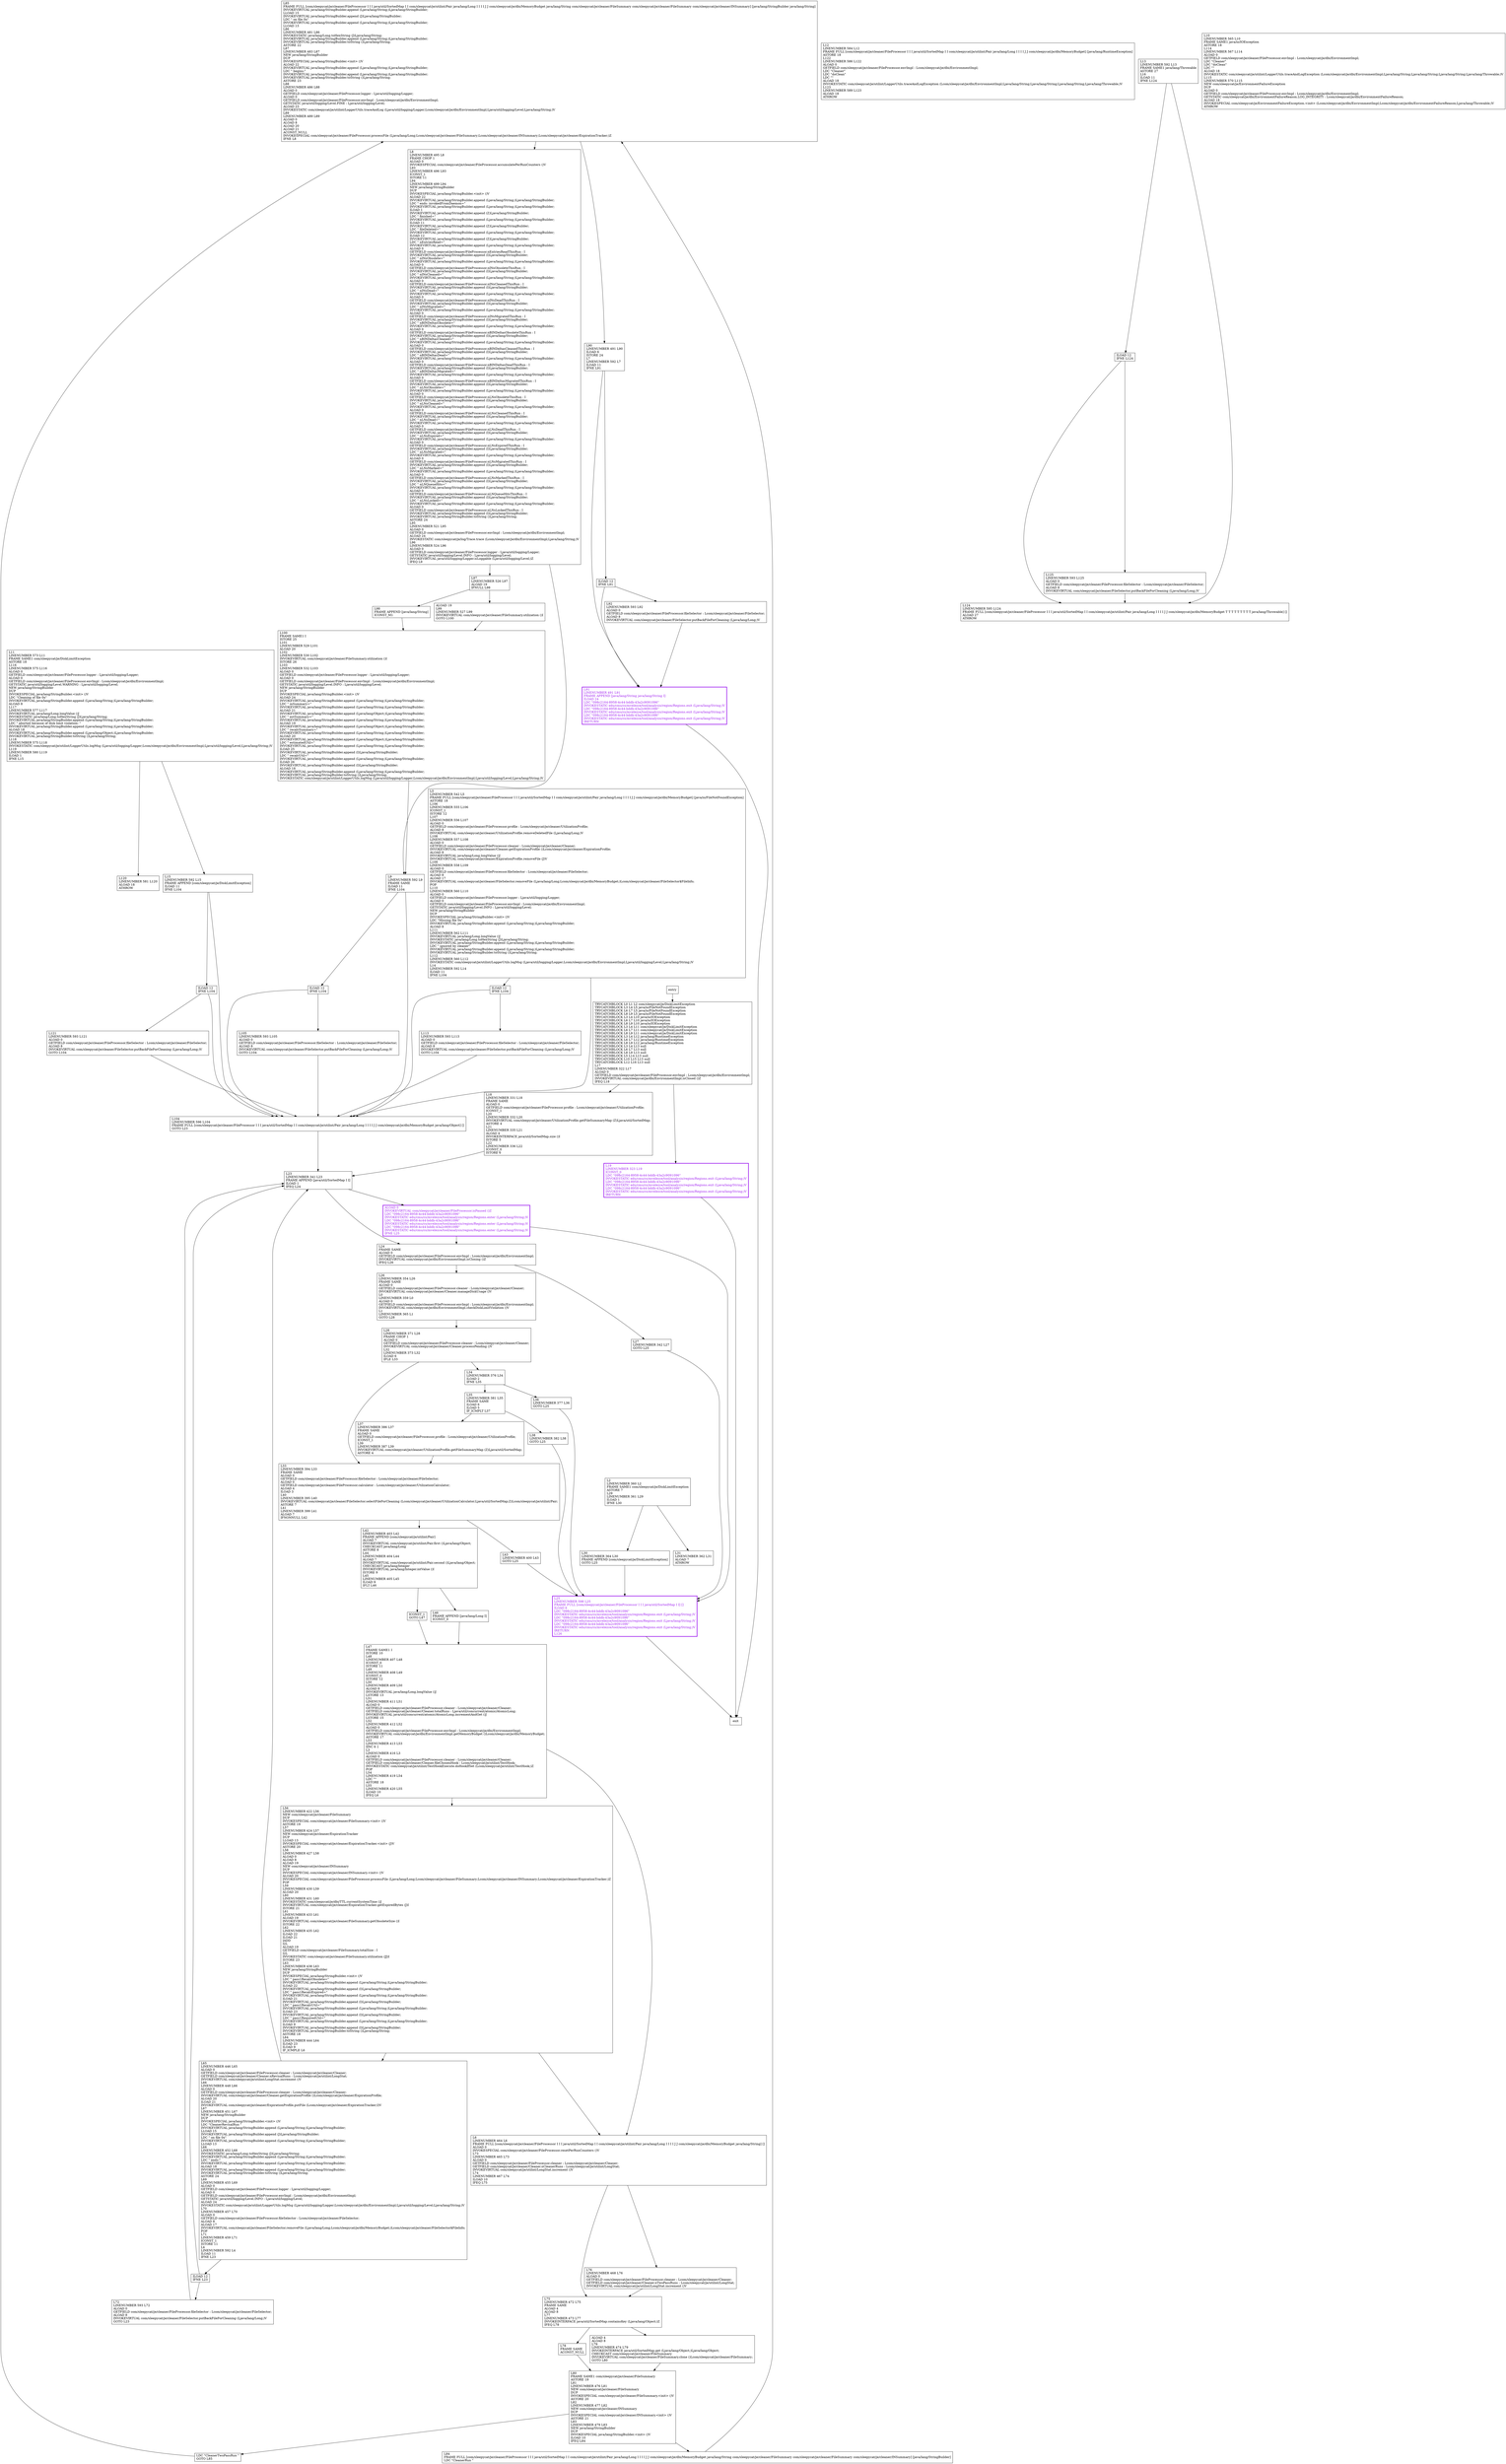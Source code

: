 digraph doClean {
node [shape=record];
1605741888 [label="L2\lLINENUMBER 360 L2\lFRAME SAME1 com/sleepycat/je/DiskLimitException\lASTORE 7\lL29\lLINENUMBER 361 L29\lILOAD 1\lIFNE L30\l"];
1300359226 [label="L42\lLINENUMBER 403 L42\lFRAME APPEND [com/sleepycat/je/utilint/Pair]\lALOAD 7\lINVOKEVIRTUAL com/sleepycat/je/utilint/Pair.first ()Ljava/lang/Object;\lCHECKCAST java/lang/Long\lASTORE 8\lL44\lLINENUMBER 404 L44\lALOAD 7\lINVOKEVIRTUAL com/sleepycat/je/utilint/Pair.second ()Ljava/lang/Object;\lCHECKCAST java/lang/Integer\lINVOKEVIRTUAL java/lang/Integer.intValue ()I\lISTORE 9\lL45\lLINENUMBER 405 L45\lILOAD 9\lIFLT L46\l"];
1440268996 [label="L23\lLINENUMBER 341 L23\lFRAME APPEND [java/util/SortedMap I I]\lILOAD 1\lIFEQ L24\l"];
2039281362 [label="L24\lFRAME SAME\lALOAD 0\lGETFIELD com/sleepycat/je/cleaner/FileProcessor.envImpl : Lcom/sleepycat/je/dbi/EnvironmentImpl;\lINVOKEVIRTUAL com/sleepycat/je/dbi/EnvironmentImpl.isClosing ()Z\lIFEQ L26\l"];
1941657405 [label="L8\lLINENUMBER 495 L8\lFRAME CHOP 1\lALOAD 0\lINVOKESPECIAL com/sleepycat/je/cleaner/FileProcessor.accumulatePerRunCounters ()V\lL93\lLINENUMBER 496 L93\lICONST_1\lISTORE 11\lL94\lLINENUMBER 499 L94\lNEW java/lang/StringBuilder\lDUP\lINVOKESPECIAL java/lang/StringBuilder.\<init\> ()V\lALOAD 22\lINVOKEVIRTUAL java/lang/StringBuilder.append (Ljava/lang/String;)Ljava/lang/StringBuilder;\lLDC \" ends: invokedFromDaemon=\"\lINVOKEVIRTUAL java/lang/StringBuilder.append (Ljava/lang/String;)Ljava/lang/StringBuilder;\lILOAD 1\lINVOKEVIRTUAL java/lang/StringBuilder.append (Z)Ljava/lang/StringBuilder;\lLDC \" finished=\"\lINVOKEVIRTUAL java/lang/StringBuilder.append (Ljava/lang/String;)Ljava/lang/StringBuilder;\lILOAD 11\lINVOKEVIRTUAL java/lang/StringBuilder.append (Z)Ljava/lang/StringBuilder;\lLDC \" fileDeleted=\"\lINVOKEVIRTUAL java/lang/StringBuilder.append (Ljava/lang/String;)Ljava/lang/StringBuilder;\lILOAD 12\lINVOKEVIRTUAL java/lang/StringBuilder.append (Z)Ljava/lang/StringBuilder;\lLDC \" nEntriesRead=\"\lINVOKEVIRTUAL java/lang/StringBuilder.append (Ljava/lang/String;)Ljava/lang/StringBuilder;\lALOAD 0\lGETFIELD com/sleepycat/je/cleaner/FileProcessor.nEntriesReadThisRun : I\lINVOKEVIRTUAL java/lang/StringBuilder.append (I)Ljava/lang/StringBuilder;\lLDC \" nINsObsolete=\"\lINVOKEVIRTUAL java/lang/StringBuilder.append (Ljava/lang/String;)Ljava/lang/StringBuilder;\lALOAD 0\lGETFIELD com/sleepycat/je/cleaner/FileProcessor.nINsObsoleteThisRun : I\lINVOKEVIRTUAL java/lang/StringBuilder.append (I)Ljava/lang/StringBuilder;\lLDC \" nINsCleaned=\"\lINVOKEVIRTUAL java/lang/StringBuilder.append (Ljava/lang/String;)Ljava/lang/StringBuilder;\lALOAD 0\lGETFIELD com/sleepycat/je/cleaner/FileProcessor.nINsCleanedThisRun : I\lINVOKEVIRTUAL java/lang/StringBuilder.append (I)Ljava/lang/StringBuilder;\lLDC \" nINsDead=\"\lINVOKEVIRTUAL java/lang/StringBuilder.append (Ljava/lang/String;)Ljava/lang/StringBuilder;\lALOAD 0\lGETFIELD com/sleepycat/je/cleaner/FileProcessor.nINsDeadThisRun : I\lINVOKEVIRTUAL java/lang/StringBuilder.append (I)Ljava/lang/StringBuilder;\lLDC \" nINsMigrated=\"\lINVOKEVIRTUAL java/lang/StringBuilder.append (Ljava/lang/String;)Ljava/lang/StringBuilder;\lALOAD 0\lGETFIELD com/sleepycat/je/cleaner/FileProcessor.nINsMigratedThisRun : I\lINVOKEVIRTUAL java/lang/StringBuilder.append (I)Ljava/lang/StringBuilder;\lLDC \" nBINDeltasObsolete=\"\lINVOKEVIRTUAL java/lang/StringBuilder.append (Ljava/lang/String;)Ljava/lang/StringBuilder;\lALOAD 0\lGETFIELD com/sleepycat/je/cleaner/FileProcessor.nBINDeltasObsoleteThisRun : I\lINVOKEVIRTUAL java/lang/StringBuilder.append (I)Ljava/lang/StringBuilder;\lLDC \" nBINDeltasCleaned=\"\lINVOKEVIRTUAL java/lang/StringBuilder.append (Ljava/lang/String;)Ljava/lang/StringBuilder;\lALOAD 0\lGETFIELD com/sleepycat/je/cleaner/FileProcessor.nBINDeltasCleanedThisRun : I\lINVOKEVIRTUAL java/lang/StringBuilder.append (I)Ljava/lang/StringBuilder;\lLDC \" nBINDeltasDead=\"\lINVOKEVIRTUAL java/lang/StringBuilder.append (Ljava/lang/String;)Ljava/lang/StringBuilder;\lALOAD 0\lGETFIELD com/sleepycat/je/cleaner/FileProcessor.nBINDeltasDeadThisRun : I\lINVOKEVIRTUAL java/lang/StringBuilder.append (I)Ljava/lang/StringBuilder;\lLDC \" nBINDeltasMigrated=\"\lINVOKEVIRTUAL java/lang/StringBuilder.append (Ljava/lang/String;)Ljava/lang/StringBuilder;\lALOAD 0\lGETFIELD com/sleepycat/je/cleaner/FileProcessor.nBINDeltasMigratedThisRun : I\lINVOKEVIRTUAL java/lang/StringBuilder.append (I)Ljava/lang/StringBuilder;\lLDC \" nLNsObsolete=\"\lINVOKEVIRTUAL java/lang/StringBuilder.append (Ljava/lang/String;)Ljava/lang/StringBuilder;\lALOAD 0\lGETFIELD com/sleepycat/je/cleaner/FileProcessor.nLNsObsoleteThisRun : I\lINVOKEVIRTUAL java/lang/StringBuilder.append (I)Ljava/lang/StringBuilder;\lLDC \" nLNsCleaned=\"\lINVOKEVIRTUAL java/lang/StringBuilder.append (Ljava/lang/String;)Ljava/lang/StringBuilder;\lALOAD 0\lGETFIELD com/sleepycat/je/cleaner/FileProcessor.nLNsCleanedThisRun : I\lINVOKEVIRTUAL java/lang/StringBuilder.append (I)Ljava/lang/StringBuilder;\lLDC \" nLNsDead=\"\lINVOKEVIRTUAL java/lang/StringBuilder.append (Ljava/lang/String;)Ljava/lang/StringBuilder;\lALOAD 0\lGETFIELD com/sleepycat/je/cleaner/FileProcessor.nLNsDeadThisRun : I\lINVOKEVIRTUAL java/lang/StringBuilder.append (I)Ljava/lang/StringBuilder;\lLDC \" nLNsExpired=\"\lINVOKEVIRTUAL java/lang/StringBuilder.append (Ljava/lang/String;)Ljava/lang/StringBuilder;\lALOAD 0\lGETFIELD com/sleepycat/je/cleaner/FileProcessor.nLNsExpiredThisRun : I\lINVOKEVIRTUAL java/lang/StringBuilder.append (I)Ljava/lang/StringBuilder;\lLDC \" nLNsMigrated=\"\lINVOKEVIRTUAL java/lang/StringBuilder.append (Ljava/lang/String;)Ljava/lang/StringBuilder;\lALOAD 0\lGETFIELD com/sleepycat/je/cleaner/FileProcessor.nLNsMigratedThisRun : I\lINVOKEVIRTUAL java/lang/StringBuilder.append (I)Ljava/lang/StringBuilder;\lLDC \" nLNsMarked=\"\lINVOKEVIRTUAL java/lang/StringBuilder.append (Ljava/lang/String;)Ljava/lang/StringBuilder;\lALOAD 0\lGETFIELD com/sleepycat/je/cleaner/FileProcessor.nLNsMarkedThisRun : I\lINVOKEVIRTUAL java/lang/StringBuilder.append (I)Ljava/lang/StringBuilder;\lLDC \" nLNQueueHits=\"\lINVOKEVIRTUAL java/lang/StringBuilder.append (Ljava/lang/String;)Ljava/lang/StringBuilder;\lALOAD 0\lGETFIELD com/sleepycat/je/cleaner/FileProcessor.nLNQueueHitsThisRun : I\lINVOKEVIRTUAL java/lang/StringBuilder.append (I)Ljava/lang/StringBuilder;\lLDC \" nLNsLocked=\"\lINVOKEVIRTUAL java/lang/StringBuilder.append (Ljava/lang/String;)Ljava/lang/StringBuilder;\lALOAD 0\lGETFIELD com/sleepycat/je/cleaner/FileProcessor.nLNsLockedThisRun : I\lINVOKEVIRTUAL java/lang/StringBuilder.append (I)Ljava/lang/StringBuilder;\lINVOKEVIRTUAL java/lang/StringBuilder.toString ()Ljava/lang/String;\lASTORE 24\lL95\lLINENUMBER 521 L95\lALOAD 0\lGETFIELD com/sleepycat/je/cleaner/FileProcessor.envImpl : Lcom/sleepycat/je/dbi/EnvironmentImpl;\lALOAD 24\lINVOKESTATIC com/sleepycat/je/log/Trace.trace (Lcom/sleepycat/je/dbi/EnvironmentImpl;Ljava/lang/String;)V\lL96\lLINENUMBER 524 L96\lALOAD 0\lGETFIELD com/sleepycat/je/cleaner/FileProcessor.logger : Ljava/util/logging/Logger;\lGETSTATIC java/util/logging/Level.INFO : Ljava/util/logging/Level;\lINVOKEVIRTUAL java/util/logging/Logger.isLoggable (Ljava/util/logging/Level;)Z\lIFEQ L9\l"];
2059425952 [label="L91\lLINENUMBER 491 L91\lFRAME APPEND [java/lang/String java/lang/String I]\lILOAD 24\lLDC \"098c2164-8958-4c44-bddb-43a2c9091096\"\lINVOKESTATIC edu/cmu/cs/mvelezce/tool/analysis/region/Regions.exit (Ljava/lang/String;)V\lLDC \"098c2164-8958-4c44-bddb-43a2c9091096\"\lINVOKESTATIC edu/cmu/cs/mvelezce/tool/analysis/region/Regions.exit (Ljava/lang/String;)V\lLDC \"098c2164-8958-4c44-bddb-43a2c9091096\"\lINVOKESTATIC edu/cmu/cs/mvelezce/tool/analysis/region/Regions.exit (Ljava/lang/String;)V\lIRETURN\l"];
1663891411 [label="L30\lLINENUMBER 364 L30\lFRAME APPEND [com/sleepycat/je/DiskLimitException]\lGOTO L25\l"];
1666063161 [label="L36\lLINENUMBER 377 L36\lGOTO L25\l"];
2087831689 [label="L113\lLINENUMBER 593 L113\lALOAD 0\lGETFIELD com/sleepycat/je/cleaner/FileProcessor.fileSelector : Lcom/sleepycat/je/cleaner/FileSelector;\lALOAD 8\lINVOKEVIRTUAL com/sleepycat/je/cleaner/FileSelector.putBackFileForCleaning (Ljava/lang/Long;)V\lGOTO L104\l"];
1964864549 [label="L37\lLINENUMBER 386 L37\lFRAME SAME\lALOAD 0\lGETFIELD com/sleepycat/je/cleaner/FileProcessor.profile : Lcom/sleepycat/je/cleaner/UtilizationProfile;\lICONST_1\lL39\lLINENUMBER 387 L39\lINVOKEVIRTUAL com/sleepycat/je/cleaner/UtilizationProfile.getFileSummaryMap (Z)Ljava/util/SortedMap;\lASTORE 4\l"];
2044792756 [label="L121\lLINENUMBER 593 L121\lALOAD 0\lGETFIELD com/sleepycat/je/cleaner/FileProcessor.fileSelector : Lcom/sleepycat/je/cleaner/FileSelector;\lALOAD 8\lINVOKEVIRTUAL com/sleepycat/je/cleaner/FileSelector.putBackFileForCleaning (Ljava/lang/Long;)V\lGOTO L104\l"];
1625223149 [label="L92\lLINENUMBER 593 L92\lALOAD 0\lGETFIELD com/sleepycat/je/cleaner/FileProcessor.fileSelector : Lcom/sleepycat/je/cleaner/FileSelector;\lALOAD 8\lINVOKEVIRTUAL com/sleepycat/je/cleaner/FileSelector.putBackFileForCleaning (Ljava/lang/Long;)V\l"];
471835796 [label="ALOAD 0\lINVOKEVIRTUAL com/sleepycat/je/cleaner/FileProcessor.isPaused ()Z\lLDC \"098c2164-8958-4c44-bddb-43a2c9091096\"\lINVOKESTATIC edu/cmu/cs/mvelezce/tool/analysis/region/Regions.enter (Ljava/lang/String;)V\lLDC \"098c2164-8958-4c44-bddb-43a2c9091096\"\lINVOKESTATIC edu/cmu/cs/mvelezce/tool/analysis/region/Regions.enter (Ljava/lang/String;)V\lLDC \"098c2164-8958-4c44-bddb-43a2c9091096\"\lINVOKESTATIC edu/cmu/cs/mvelezce/tool/analysis/region/Regions.enter (Ljava/lang/String;)V\lIFNE L25\l"];
1632909815 [label="L31\lLINENUMBER 362 L31\lALOAD 7\lATHROW\l"];
541957855 [label="L6\lLINENUMBER 464 L6\lFRAME FULL [com/sleepycat/je/cleaner/FileProcessor I I I java/util/SortedMap I I com/sleepycat/je/utilint/Pair java/lang/Long I I I I J J com/sleepycat/je/dbi/MemoryBudget java/lang/String] []\lALOAD 0\lINVOKESPECIAL com/sleepycat/je/cleaner/FileProcessor.resetPerRunCounters ()V\lL73\lLINENUMBER 465 L73\lALOAD 0\lGETFIELD com/sleepycat/je/cleaner/FileProcessor.cleaner : Lcom/sleepycat/je/cleaner/Cleaner;\lGETFIELD com/sleepycat/je/cleaner/Cleaner.nCleanerRuns : Lcom/sleepycat/je/utilint/LongStat;\lINVOKEVIRTUAL com/sleepycat/je/utilint/LongStat.increment ()V\lL74\lLINENUMBER 467 L74\lILOAD 10\lIFEQ L75\l"];
96388064 [label="L72\lLINENUMBER 593 L72\lALOAD 0\lGETFIELD com/sleepycat/je/cleaner/FileProcessor.fileSelector : Lcom/sleepycat/je/cleaner/FileSelector;\lALOAD 8\lINVOKEVIRTUAL com/sleepycat/je/cleaner/FileSelector.putBackFileForCleaning (Ljava/lang/Long;)V\lGOTO L23\l"];
1657760388 [label="L47\lFRAME SAME1 I\lISTORE 10\lL48\lLINENUMBER 407 L48\lICONST_0\lISTORE 11\lL49\lLINENUMBER 408 L49\lICONST_0\lISTORE 12\lL50\lLINENUMBER 409 L50\lALOAD 8\lINVOKEVIRTUAL java/lang/Long.longValue ()J\lLSTORE 13\lL51\lLINENUMBER 411 L51\lALOAD 0\lGETFIELD com/sleepycat/je/cleaner/FileProcessor.cleaner : Lcom/sleepycat/je/cleaner/Cleaner;\lGETFIELD com/sleepycat/je/cleaner/Cleaner.totalRuns : Ljava/util/concurrent/atomic/AtomicLong;\lINVOKEVIRTUAL java/util/concurrent/atomic/AtomicLong.incrementAndGet ()J\lLSTORE 15\lL52\lLINENUMBER 412 L52\lALOAD 0\lGETFIELD com/sleepycat/je/cleaner/FileProcessor.envImpl : Lcom/sleepycat/je/dbi/EnvironmentImpl;\lINVOKEVIRTUAL com/sleepycat/je/dbi/EnvironmentImpl.getMemoryBudget ()Lcom/sleepycat/je/dbi/MemoryBudget;\lASTORE 17\lL53\lLINENUMBER 413 L53\lIINC 6 1\lL3\lLINENUMBER 416 L3\lALOAD 0\lGETFIELD com/sleepycat/je/cleaner/FileProcessor.cleaner : Lcom/sleepycat/je/cleaner/Cleaner;\lGETFIELD com/sleepycat/je/cleaner/Cleaner.fileChosenHook : Lcom/sleepycat/je/utilint/TestHook;\lINVOKESTATIC com/sleepycat/je/utilint/TestHookExecute.doHookIfSet (Lcom/sleepycat/je/utilint/TestHook;)Z\lPOP\lL54\lLINENUMBER 419 L54\lLDC \"\"\lASTORE 18\lL55\lLINENUMBER 420 L55\lILOAD 10\lIFEQ L6\l"];
1196855655 [label="L78\lFRAME SAME\lACONST_NULL\l"];
721704146 [label="L85\lFRAME FULL [com/sleepycat/je/cleaner/FileProcessor I I I java/util/SortedMap I I com/sleepycat/je/utilint/Pair java/lang/Long I I I I J J com/sleepycat/je/dbi/MemoryBudget java/lang/String com/sleepycat/je/cleaner/FileSummary com/sleepycat/je/cleaner/FileSummary com/sleepycat/je/cleaner/INSummary] [java/lang/StringBuilder java/lang/String]\lINVOKEVIRTUAL java/lang/StringBuilder.append (Ljava/lang/String;)Ljava/lang/StringBuilder;\lLLOAD 15\lINVOKEVIRTUAL java/lang/StringBuilder.append (J)Ljava/lang/StringBuilder;\lLDC \" on file 0x\"\lINVOKEVIRTUAL java/lang/StringBuilder.append (Ljava/lang/String;)Ljava/lang/StringBuilder;\lLLOAD 13\lL86\lLINENUMBER 481 L86\lINVOKESTATIC java/lang/Long.toHexString (J)Ljava/lang/String;\lINVOKEVIRTUAL java/lang/StringBuilder.append (Ljava/lang/String;)Ljava/lang/StringBuilder;\lINVOKEVIRTUAL java/lang/StringBuilder.toString ()Ljava/lang/String;\lASTORE 22\lL87\lLINENUMBER 483 L87\lNEW java/lang/StringBuilder\lDUP\lINVOKESPECIAL java/lang/StringBuilder.\<init\> ()V\lALOAD 22\lINVOKEVIRTUAL java/lang/StringBuilder.append (Ljava/lang/String;)Ljava/lang/StringBuilder;\lLDC \" begins:\"\lINVOKEVIRTUAL java/lang/StringBuilder.append (Ljava/lang/String;)Ljava/lang/StringBuilder;\lINVOKEVIRTUAL java/lang/StringBuilder.toString ()Ljava/lang/String;\lASTORE 23\lL88\lLINENUMBER 486 L88\lALOAD 0\lGETFIELD com/sleepycat/je/cleaner/FileProcessor.logger : Ljava/util/logging/Logger;\lALOAD 0\lGETFIELD com/sleepycat/je/cleaner/FileProcessor.envImpl : Lcom/sleepycat/je/dbi/EnvironmentImpl;\lGETSTATIC java/util/logging/Level.FINE : Ljava/util/logging/Level;\lALOAD 23\lINVOKESTATIC com/sleepycat/je/utilint/LoggerUtils.traceAndLog (Ljava/util/logging/Logger;Lcom/sleepycat/je/dbi/EnvironmentImpl;Ljava/util/logging/Level;Ljava/lang/String;)V\lL89\lLINENUMBER 489 L89\lALOAD 0\lALOAD 8\lALOAD 20\lALOAD 21\lACONST_NULL\lINVOKESPECIAL com/sleepycat/je/cleaner/FileProcessor.processFile (Ljava/lang/Long;Lcom/sleepycat/je/cleaner/FileSummary;Lcom/sleepycat/je/cleaner/INSummary;Lcom/sleepycat/je/cleaner/ExpirationTracker;)Z\lIFNE L8\l"];
2021466012 [label="L5\lLINENUMBER 542 L5\lFRAME FULL [com/sleepycat/je/cleaner/FileProcessor I I I java/util/SortedMap I I com/sleepycat/je/utilint/Pair java/lang/Long I I I I J J com/sleepycat/je/dbi/MemoryBudget] [java/io/FileNotFoundException]\lASTORE 18\lL106\lLINENUMBER 555 L106\lICONST_1\lISTORE 12\lL107\lLINENUMBER 556 L107\lALOAD 0\lGETFIELD com/sleepycat/je/cleaner/FileProcessor.profile : Lcom/sleepycat/je/cleaner/UtilizationProfile;\lALOAD 8\lINVOKEVIRTUAL com/sleepycat/je/cleaner/UtilizationProfile.removeDeletedFile (Ljava/lang/Long;)V\lL108\lLINENUMBER 557 L108\lALOAD 0\lGETFIELD com/sleepycat/je/cleaner/FileProcessor.cleaner : Lcom/sleepycat/je/cleaner/Cleaner;\lINVOKEVIRTUAL com/sleepycat/je/cleaner/Cleaner.getExpirationProfile ()Lcom/sleepycat/je/cleaner/ExpirationProfile;\lALOAD 8\lINVOKEVIRTUAL java/lang/Long.longValue ()J\lINVOKEVIRTUAL com/sleepycat/je/cleaner/ExpirationProfile.removeFile (J)V\lL109\lLINENUMBER 558 L109\lALOAD 0\lGETFIELD com/sleepycat/je/cleaner/FileProcessor.fileSelector : Lcom/sleepycat/je/cleaner/FileSelector;\lALOAD 8\lALOAD 17\lINVOKEVIRTUAL com/sleepycat/je/cleaner/FileSelector.removeFile (Ljava/lang/Long;Lcom/sleepycat/je/dbi/MemoryBudget;)Lcom/sleepycat/je/cleaner/FileSelector$FileInfo;\lPOP\lL110\lLINENUMBER 560 L110\lALOAD 0\lGETFIELD com/sleepycat/je/cleaner/FileProcessor.logger : Ljava/util/logging/Logger;\lALOAD 0\lGETFIELD com/sleepycat/je/cleaner/FileProcessor.envImpl : Lcom/sleepycat/je/dbi/EnvironmentImpl;\lGETSTATIC java/util/logging/Level.INFO : Ljava/util/logging/Level;\lNEW java/lang/StringBuilder\lDUP\lINVOKESPECIAL java/lang/StringBuilder.\<init\> ()V\lLDC \"Missing file 0x\"\lINVOKEVIRTUAL java/lang/StringBuilder.append (Ljava/lang/String;)Ljava/lang/StringBuilder;\lALOAD 8\lL111\lLINENUMBER 562 L111\lINVOKEVIRTUAL java/lang/Long.longValue ()J\lINVOKESTATIC java/lang/Long.toHexString (J)Ljava/lang/String;\lINVOKEVIRTUAL java/lang/StringBuilder.append (Ljava/lang/String;)Ljava/lang/StringBuilder;\lLDC \" ignored by cleaner\"\lINVOKEVIRTUAL java/lang/StringBuilder.append (Ljava/lang/String;)Ljava/lang/StringBuilder;\lINVOKEVIRTUAL java/lang/StringBuilder.toString ()Ljava/lang/String;\lL112\lLINENUMBER 560 L112\lINVOKESTATIC com/sleepycat/je/utilint/LoggerUtils.logMsg (Ljava/util/logging/Logger;Lcom/sleepycat/je/dbi/EnvironmentImpl;Ljava/util/logging/Level;Ljava/lang/String;)V\lL14\lLINENUMBER 592 L14\lILOAD 11\lIFNE L104\l"];
1936400878 [label="ILOAD 12\lIFNE L91\l"];
2096690266 [label="L46\lFRAME APPEND [java/lang/Long I]\lICONST_0\l"];
1879809643 [label="TRYCATCHBLOCK L0 L1 L2 com/sleepycat/je/DiskLimitException\lTRYCATCHBLOCK L3 L4 L5 java/io/FileNotFoundException\lTRYCATCHBLOCK L6 L7 L5 java/io/FileNotFoundException\lTRYCATCHBLOCK L8 L9 L5 java/io/FileNotFoundException\lTRYCATCHBLOCK L3 L4 L10 java/io/IOException\lTRYCATCHBLOCK L6 L7 L10 java/io/IOException\lTRYCATCHBLOCK L8 L9 L10 java/io/IOException\lTRYCATCHBLOCK L3 L4 L11 com/sleepycat/je/DiskLimitException\lTRYCATCHBLOCK L6 L7 L11 com/sleepycat/je/DiskLimitException\lTRYCATCHBLOCK L8 L9 L11 com/sleepycat/je/DiskLimitException\lTRYCATCHBLOCK L3 L4 L12 java/lang/RuntimeException\lTRYCATCHBLOCK L6 L7 L12 java/lang/RuntimeException\lTRYCATCHBLOCK L8 L9 L12 java/lang/RuntimeException\lTRYCATCHBLOCK L3 L4 L13 null\lTRYCATCHBLOCK L6 L7 L13 null\lTRYCATCHBLOCK L8 L9 L13 null\lTRYCATCHBLOCK L5 L14 L13 null\lTRYCATCHBLOCK L10 L15 L13 null\lTRYCATCHBLOCK L12 L16 L13 null\lL17\lLINENUMBER 322 L17\lALOAD 0\lGETFIELD com/sleepycat/je/cleaner/FileProcessor.envImpl : Lcom/sleepycat/je/dbi/EnvironmentImpl;\lINVOKEVIRTUAL com/sleepycat/je/dbi/EnvironmentImpl.isClosed ()Z\lIFEQ L18\l"];
1742273260 [label="L35\lLINENUMBER 381 L35\lFRAME SAME\lILOAD 6\lILOAD 5\lIF_ICMPLT L37\l"];
1687902353 [label="L27\lLINENUMBER 342 L27\lGOTO L25\l"];
1895751293 [label="L12\lLINENUMBER 584 L12\lFRAME FULL [com/sleepycat/je/cleaner/FileProcessor I I I java/util/SortedMap I I com/sleepycat/je/utilint/Pair java/lang/Long I I I I J J com/sleepycat/je/dbi/MemoryBudget] [java/lang/RuntimeException]\lASTORE 18\lL122\lLINENUMBER 586 L122\lALOAD 0\lGETFIELD com/sleepycat/je/cleaner/FileProcessor.envImpl : Lcom/sleepycat/je/dbi/EnvironmentImpl;\lLDC \"Cleaner\"\lLDC \"doClean\"\lLDC \"\"\lALOAD 18\lINVOKESTATIC com/sleepycat/je/utilint/LoggerUtils.traceAndLogException (Lcom/sleepycat/je/dbi/EnvironmentImpl;Ljava/lang/String;Ljava/lang/String;Ljava/lang/String;Ljava/lang/Throwable;)V\lL123\lLINENUMBER 589 L123\lALOAD 18\lATHROW\l"];
742891603 [label="ILOAD 12\lIFNE L124\l"];
1563068096 [label="L124\lLINENUMBER 595 L124\lFRAME FULL [com/sleepycat/je/cleaner/FileProcessor I I I java/util/SortedMap I I com/sleepycat/je/utilint/Pair java/lang/Long I I I I J J com/sleepycat/je/dbi/MemoryBudget T T T T T T T T T java/lang/Throwable] []\lALOAD 27\lATHROW\l"];
1121577170 [label="L80\lFRAME SAME1 com/sleepycat/je/cleaner/FileSummary\lASTORE 19\lL81\lLINENUMBER 476 L81\lNEW com/sleepycat/je/cleaner/FileSummary\lDUP\lINVOKESPECIAL com/sleepycat/je/cleaner/FileSummary.\<init\> ()V\lASTORE 20\lL82\lLINENUMBER 477 L82\lNEW com/sleepycat/je/cleaner/INSummary\lDUP\lINVOKESPECIAL com/sleepycat/je/cleaner/INSummary.\<init\> ()V\lASTORE 21\lL83\lLINENUMBER 479 L83\lNEW java/lang/StringBuilder\lDUP\lINVOKESPECIAL java/lang/StringBuilder.\<init\> ()V\lILOAD 10\lIFEQ L84\l"];
1403191795 [label="ICONST_1\lGOTO L47\l"];
1355533479 [label="L65\lLINENUMBER 446 L65\lALOAD 0\lGETFIELD com/sleepycat/je/cleaner/FileProcessor.cleaner : Lcom/sleepycat/je/cleaner/Cleaner;\lGETFIELD com/sleepycat/je/cleaner/Cleaner.nRevisalRuns : Lcom/sleepycat/je/utilint/LongStat;\lINVOKEVIRTUAL com/sleepycat/je/utilint/LongStat.increment ()V\lL66\lLINENUMBER 448 L66\lALOAD 0\lGETFIELD com/sleepycat/je/cleaner/FileProcessor.cleaner : Lcom/sleepycat/je/cleaner/Cleaner;\lINVOKEVIRTUAL com/sleepycat/je/cleaner/Cleaner.getExpirationProfile ()Lcom/sleepycat/je/cleaner/ExpirationProfile;\lALOAD 20\lILOAD 21\lINVOKEVIRTUAL com/sleepycat/je/cleaner/ExpirationProfile.putFile (Lcom/sleepycat/je/cleaner/ExpirationTracker;I)V\lL67\lLINENUMBER 451 L67\lNEW java/lang/StringBuilder\lDUP\lINVOKESPECIAL java/lang/StringBuilder.\<init\> ()V\lLDC \"CleanerRevisalRun \"\lINVOKEVIRTUAL java/lang/StringBuilder.append (Ljava/lang/String;)Ljava/lang/StringBuilder;\lLLOAD 15\lINVOKEVIRTUAL java/lang/StringBuilder.append (J)Ljava/lang/StringBuilder;\lLDC \" on file 0x\"\lINVOKEVIRTUAL java/lang/StringBuilder.append (Ljava/lang/String;)Ljava/lang/StringBuilder;\lLLOAD 13\lL68\lLINENUMBER 452 L68\lINVOKESTATIC java/lang/Long.toHexString (J)Ljava/lang/String;\lINVOKEVIRTUAL java/lang/StringBuilder.append (Ljava/lang/String;)Ljava/lang/StringBuilder;\lLDC \" ends:\"\lINVOKEVIRTUAL java/lang/StringBuilder.append (Ljava/lang/String;)Ljava/lang/StringBuilder;\lALOAD 18\lINVOKEVIRTUAL java/lang/StringBuilder.append (Ljava/lang/String;)Ljava/lang/StringBuilder;\lINVOKEVIRTUAL java/lang/StringBuilder.toString ()Ljava/lang/String;\lASTORE 24\lL69\lLINENUMBER 455 L69\lALOAD 0\lGETFIELD com/sleepycat/je/cleaner/FileProcessor.logger : Ljava/util/logging/Logger;\lALOAD 0\lGETFIELD com/sleepycat/je/cleaner/FileProcessor.envImpl : Lcom/sleepycat/je/dbi/EnvironmentImpl;\lGETSTATIC java/util/logging/Level.INFO : Ljava/util/logging/Level;\lALOAD 24\lINVOKESTATIC com/sleepycat/je/utilint/LoggerUtils.logMsg (Ljava/util/logging/Logger;Lcom/sleepycat/je/dbi/EnvironmentImpl;Ljava/util/logging/Level;Ljava/lang/String;)V\lL70\lLINENUMBER 457 L70\lALOAD 0\lGETFIELD com/sleepycat/je/cleaner/FileProcessor.fileSelector : Lcom/sleepycat/je/cleaner/FileSelector;\lALOAD 8\lALOAD 17\lINVOKEVIRTUAL com/sleepycat/je/cleaner/FileSelector.removeFile (Ljava/lang/Long;Lcom/sleepycat/je/dbi/MemoryBudget;)Lcom/sleepycat/je/cleaner/FileSelector$FileInfo;\lPOP\lL71\lLINENUMBER 459 L71\lICONST_1\lISTORE 11\lL4\lLINENUMBER 592 L4\lILOAD 11\lIFNE L23\l"];
1479162649 [label="LDC \"CleanerTwoPassRun \"\lGOTO L85\l"];
353355687 [label="L19\lLINENUMBER 323 L19\lICONST_0\lLDC \"098c2164-8958-4c44-bddb-43a2c9091096\"\lINVOKESTATIC edu/cmu/cs/mvelezce/tool/analysis/region/Regions.exit (Ljava/lang/String;)V\lLDC \"098c2164-8958-4c44-bddb-43a2c9091096\"\lINVOKESTATIC edu/cmu/cs/mvelezce/tool/analysis/region/Regions.exit (Ljava/lang/String;)V\lLDC \"098c2164-8958-4c44-bddb-43a2c9091096\"\lINVOKESTATIC edu/cmu/cs/mvelezce/tool/analysis/region/Regions.exit (Ljava/lang/String;)V\lIRETURN\l"];
874277570 [label="L104\lLINENUMBER 596 L104\lFRAME FULL [com/sleepycat/je/cleaner/FileProcessor I I I java/util/SortedMap I I com/sleepycat/je/utilint/Pair java/lang/Long I I I I J J com/sleepycat/je/dbi/MemoryBudget java/lang/Object] []\lGOTO L23\l"];
911281779 [label="L13\lLINENUMBER 592 L13\lFRAME SAME1 java/lang/Throwable\lASTORE 27\lL16\lILOAD 11\lIFNE L124\l"];
515489632 [label="ILOAD 12\lIFNE L104\l"];
217062446 [label="L98\lFRAME APPEND [java/lang/String]\lICONST_M1\l"];
1863709994 [label="L100\lFRAME SAME1 I\lISTORE 25\lL101\lLINENUMBER 529 L101\lALOAD 20\lL102\lLINENUMBER 530 L102\lINVOKEVIRTUAL com/sleepycat/je/cleaner/FileSummary.utilization ()I\lISTORE 26\lL103\lLINENUMBER 532 L103\lALOAD 0\lGETFIELD com/sleepycat/je/cleaner/FileProcessor.logger : Ljava/util/logging/Logger;\lALOAD 0\lGETFIELD com/sleepycat/je/cleaner/FileProcessor.envImpl : Lcom/sleepycat/je/dbi/EnvironmentImpl;\lGETSTATIC java/util/logging/Level.INFO : Ljava/util/logging/Level;\lNEW java/lang/StringBuilder\lDUP\lINVOKESPECIAL java/lang/StringBuilder.\<init\> ()V\lALOAD 24\lINVOKEVIRTUAL java/lang/StringBuilder.append (Ljava/lang/String;)Ljava/lang/StringBuilder;\lLDC \" inSummary=\"\lINVOKEVIRTUAL java/lang/StringBuilder.append (Ljava/lang/String;)Ljava/lang/StringBuilder;\lALOAD 21\lINVOKEVIRTUAL java/lang/StringBuilder.append (Ljava/lang/Object;)Ljava/lang/StringBuilder;\lLDC \" estSummary=\"\lINVOKEVIRTUAL java/lang/StringBuilder.append (Ljava/lang/String;)Ljava/lang/StringBuilder;\lALOAD 19\lINVOKEVIRTUAL java/lang/StringBuilder.append (Ljava/lang/Object;)Ljava/lang/StringBuilder;\lLDC \" recalcSummary=\"\lINVOKEVIRTUAL java/lang/StringBuilder.append (Ljava/lang/String;)Ljava/lang/StringBuilder;\lALOAD 20\lINVOKEVIRTUAL java/lang/StringBuilder.append (Ljava/lang/Object;)Ljava/lang/StringBuilder;\lLDC \" estimatedUtil=\"\lINVOKEVIRTUAL java/lang/StringBuilder.append (Ljava/lang/String;)Ljava/lang/StringBuilder;\lILOAD 25\lINVOKEVIRTUAL java/lang/StringBuilder.append (I)Ljava/lang/StringBuilder;\lLDC \" recalcUtil=\"\lINVOKEVIRTUAL java/lang/StringBuilder.append (Ljava/lang/String;)Ljava/lang/StringBuilder;\lILOAD 26\lINVOKEVIRTUAL java/lang/StringBuilder.append (I)Ljava/lang/StringBuilder;\lALOAD 18\lINVOKEVIRTUAL java/lang/StringBuilder.append (Ljava/lang/String;)Ljava/lang/StringBuilder;\lINVOKEVIRTUAL java/lang/StringBuilder.toString ()Ljava/lang/String;\lINVOKESTATIC com/sleepycat/je/utilint/LoggerUtils.logMsg (Ljava/util/logging/Logger;Lcom/sleepycat/je/dbi/EnvironmentImpl;Ljava/util/logging/Level;Ljava/lang/String;)V\l"];
2125081542 [label="L38\lLINENUMBER 382 L38\lGOTO L25\l"];
736951628 [label="ILOAD 12\lIFNE L104\l"];
639022616 [label="L90\lLINENUMBER 491 L90\lILOAD 6\lISTORE 24\lL7\lLINENUMBER 592 L7\lILOAD 11\lIFNE L91\l"];
1549377783 [label="L11\lLINENUMBER 573 L11\lFRAME SAME1 com/sleepycat/je/DiskLimitException\lASTORE 18\lL116\lLINENUMBER 575 L116\lALOAD 0\lGETFIELD com/sleepycat/je/cleaner/FileProcessor.logger : Ljava/util/logging/Logger;\lALOAD 0\lGETFIELD com/sleepycat/je/cleaner/FileProcessor.envImpl : Lcom/sleepycat/je/dbi/EnvironmentImpl;\lGETSTATIC java/util/logging/Level.WARNING : Ljava/util/logging/Level;\lNEW java/lang/StringBuilder\lDUP\lINVOKESPECIAL java/lang/StringBuilder.\<init\> ()V\lLDC \"Cleaning of file 0x\"\lINVOKEVIRTUAL java/lang/StringBuilder.append (Ljava/lang/String;)Ljava/lang/StringBuilder;\lALOAD 8\lL117\lLINENUMBER 577 L117\lINVOKEVIRTUAL java/lang/Long.longValue ()J\lINVOKESTATIC java/lang/Long.toHexString (J)Ljava/lang/String;\lINVOKEVIRTUAL java/lang/StringBuilder.append (Ljava/lang/String;)Ljava/lang/StringBuilder;\lLDC \" aborted because of disk limit violation: \"\lINVOKEVIRTUAL java/lang/StringBuilder.append (Ljava/lang/String;)Ljava/lang/StringBuilder;\lALOAD 18\lINVOKEVIRTUAL java/lang/StringBuilder.append (Ljava/lang/Object;)Ljava/lang/StringBuilder;\lINVOKEVIRTUAL java/lang/StringBuilder.toString ()Ljava/lang/String;\lL118\lLINENUMBER 575 L118\lINVOKESTATIC com/sleepycat/je/utilint/LoggerUtils.logMsg (Ljava/util/logging/Logger;Lcom/sleepycat/je/dbi/EnvironmentImpl;Ljava/util/logging/Level;Ljava/lang/String;)V\lL119\lLINENUMBER 580 L119\lILOAD 1\lIFNE L15\l"];
995613604 [label="L76\lLINENUMBER 468 L76\lALOAD 0\lGETFIELD com/sleepycat/je/cleaner/FileProcessor.cleaner : Lcom/sleepycat/je/cleaner/Cleaner;\lGETFIELD com/sleepycat/je/cleaner/Cleaner.nTwoPassRuns : Lcom/sleepycat/je/utilint/LongStat;\lINVOKEVIRTUAL com/sleepycat/je/utilint/LongStat.increment ()V\l"];
2050951350 [label="L26\lLINENUMBER 354 L26\lFRAME SAME\lALOAD 0\lGETFIELD com/sleepycat/je/cleaner/FileProcessor.cleaner : Lcom/sleepycat/je/cleaner/Cleaner;\lINVOKEVIRTUAL com/sleepycat/je/cleaner/Cleaner.manageDiskUsage ()V\lL0\lLINENUMBER 359 L0\lALOAD 0\lGETFIELD com/sleepycat/je/cleaner/FileProcessor.envImpl : Lcom/sleepycat/je/dbi/EnvironmentImpl;\lINVOKEVIRTUAL com/sleepycat/je/dbi/EnvironmentImpl.checkDiskLimitViolation ()V\lL1\lLINENUMBER 365 L1\lGOTO L28\l"];
1840148729 [label="L43\lLINENUMBER 400 L43\lGOTO L25\l"];
1229526896 [label="ILOAD 12\lIFNE L23\l"];
1267981674 [label="L84\lFRAME FULL [com/sleepycat/je/cleaner/FileProcessor I I I java/util/SortedMap I I com/sleepycat/je/utilint/Pair java/lang/Long I I I I J J com/sleepycat/je/dbi/MemoryBudget java/lang/String com/sleepycat/je/cleaner/FileSummary com/sleepycat/je/cleaner/FileSummary com/sleepycat/je/cleaner/INSummary] [java/lang/StringBuilder]\lLDC \"CleanerRun \"\l"];
2009492047 [label="L25\lLINENUMBER 598 L25\lFRAME FULL [com/sleepycat/je/cleaner/FileProcessor I I I java/util/SortedMap I I] []\lILOAD 6\lLDC \"098c2164-8958-4c44-bddb-43a2c9091096\"\lINVOKESTATIC edu/cmu/cs/mvelezce/tool/analysis/region/Regions.exit (Ljava/lang/String;)V\lLDC \"098c2164-8958-4c44-bddb-43a2c9091096\"\lINVOKESTATIC edu/cmu/cs/mvelezce/tool/analysis/region/Regions.exit (Ljava/lang/String;)V\lLDC \"098c2164-8958-4c44-bddb-43a2c9091096\"\lINVOKESTATIC edu/cmu/cs/mvelezce/tool/analysis/region/Regions.exit (Ljava/lang/String;)V\lIRETURN\lL126\l"];
1537324590 [label="L125\lLINENUMBER 593 L125\lALOAD 0\lGETFIELD com/sleepycat/je/cleaner/FileProcessor.fileSelector : Lcom/sleepycat/je/cleaner/FileSelector;\lALOAD 8\lINVOKEVIRTUAL com/sleepycat/je/cleaner/FileSelector.putBackFileForCleaning (Ljava/lang/Long;)V\l"];
872736196 [label="ALOAD 4\lALOAD 8\lL79\lLINENUMBER 474 L79\lINVOKEINTERFACE java/util/SortedMap.get (Ljava/lang/Object;)Ljava/lang/Object;\lCHECKCAST com/sleepycat/je/cleaner/FileSummary\lINVOKEVIRTUAL com/sleepycat/je/cleaner/FileSummary.clone ()Lcom/sleepycat/je/cleaner/FileSummary;\lGOTO L80\l"];
269693101 [label="L15\lLINENUMBER 592 L15\lFRAME APPEND [com/sleepycat/je/DiskLimitException]\lILOAD 11\lIFNE L104\l"];
947982595 [label="L105\lLINENUMBER 593 L105\lALOAD 0\lGETFIELD com/sleepycat/je/cleaner/FileProcessor.fileSelector : Lcom/sleepycat/je/cleaner/FileSelector;\lALOAD 8\lINVOKEVIRTUAL com/sleepycat/je/cleaner/FileSelector.putBackFileForCleaning (Ljava/lang/Long;)V\lGOTO L104\l"];
1371045367 [label="L33\lLINENUMBER 394 L33\lFRAME SAME\lALOAD 0\lGETFIELD com/sleepycat/je/cleaner/FileProcessor.fileSelector : Lcom/sleepycat/je/cleaner/FileSelector;\lALOAD 0\lGETFIELD com/sleepycat/je/cleaner/FileProcessor.calculator : Lcom/sleepycat/je/cleaner/UtilizationCalculator;\lALOAD 4\lILOAD 3\lL40\lLINENUMBER 395 L40\lINVOKEVIRTUAL com/sleepycat/je/cleaner/FileSelector.selectFileForCleaning (Lcom/sleepycat/je/cleaner/UtilizationCalculator;Ljava/util/SortedMap;Z)Lcom/sleepycat/je/utilint/Pair;\lASTORE 7\lL41\lLINENUMBER 399 L41\lALOAD 7\lIFNONNULL L42\l"];
831003298 [label="L9\lLINENUMBER 592 L9\lFRAME SAME\lILOAD 11\lIFNE L104\l"];
128736076 [label="L18\lLINENUMBER 331 L18\lFRAME SAME\lALOAD 0\lGETFIELD com/sleepycat/je/cleaner/FileProcessor.profile : Lcom/sleepycat/je/cleaner/UtilizationProfile;\lICONST_1\lL20\lLINENUMBER 332 L20\lINVOKEVIRTUAL com/sleepycat/je/cleaner/UtilizationProfile.getFileSummaryMap (Z)Ljava/util/SortedMap;\lASTORE 4\lL21\lLINENUMBER 335 L21\lALOAD 4\lINVOKEINTERFACE java/util/SortedMap.size ()I\lISTORE 5\lL22\lLINENUMBER 336 L22\lICONST_0\lISTORE 6\l"];
457586988 [label="ALOAD 19\lL99\lLINENUMBER 527 L99\lINVOKEVIRTUAL com/sleepycat/je/cleaner/FileSummary.utilization ()I\lGOTO L100\l"];
1232424564 [label="L97\lLINENUMBER 526 L97\lALOAD 19\lIFNULL L98\l"];
1288230669 [label="L10\lLINENUMBER 565 L10\lFRAME SAME1 java/io/IOException\lASTORE 18\lL114\lLINENUMBER 567 L114\lALOAD 0\lGETFIELD com/sleepycat/je/cleaner/FileProcessor.envImpl : Lcom/sleepycat/je/dbi/EnvironmentImpl;\lLDC \"Cleaner\"\lLDC \"doClean\"\lLDC \"\"\lALOAD 18\lINVOKESTATIC com/sleepycat/je/utilint/LoggerUtils.traceAndLogException (Lcom/sleepycat/je/dbi/EnvironmentImpl;Ljava/lang/String;Ljava/lang/String;Ljava/lang/String;Ljava/lang/Throwable;)V\lL115\lLINENUMBER 570 L115\lNEW com/sleepycat/je/EnvironmentFailureException\lDUP\lALOAD 0\lGETFIELD com/sleepycat/je/cleaner/FileProcessor.envImpl : Lcom/sleepycat/je/dbi/EnvironmentImpl;\lGETSTATIC com/sleepycat/je/dbi/EnvironmentFailureReason.LOG_INTEGRITY : Lcom/sleepycat/je/dbi/EnvironmentFailureReason;\lALOAD 18\lINVOKESPECIAL com/sleepycat/je/EnvironmentFailureException.\<init\> (Lcom/sleepycat/je/dbi/EnvironmentImpl;Lcom/sleepycat/je/dbi/EnvironmentFailureReason;Ljava/lang/Throwable;)V\lATHROW\l"];
588580141 [label="L34\lLINENUMBER 376 L34\lILOAD 2\lIFNE L35\l"];
468002913 [label="L28\lLINENUMBER 371 L28\lFRAME CHOP 1\lALOAD 0\lGETFIELD com/sleepycat/je/cleaner/FileProcessor.cleaner : Lcom/sleepycat/je/cleaner/Cleaner;\lINVOKEVIRTUAL com/sleepycat/je/cleaner/Cleaner.processPending ()V\lL32\lLINENUMBER 373 L32\lILOAD 6\lIFLE L33\l"];
1797959612 [label="L56\lLINENUMBER 422 L56\lNEW com/sleepycat/je/cleaner/FileSummary\lDUP\lINVOKESPECIAL com/sleepycat/je/cleaner/FileSummary.\<init\> ()V\lASTORE 19\lL57\lLINENUMBER 424 L57\lNEW com/sleepycat/je/cleaner/ExpirationTracker\lDUP\lLLOAD 13\lINVOKESPECIAL com/sleepycat/je/cleaner/ExpirationTracker.\<init\> (J)V\lASTORE 20\lL58\lLINENUMBER 427 L58\lALOAD 0\lALOAD 8\lALOAD 19\lNEW com/sleepycat/je/cleaner/INSummary\lDUP\lINVOKESPECIAL com/sleepycat/je/cleaner/INSummary.\<init\> ()V\lALOAD 20\lINVOKESPECIAL com/sleepycat/je/cleaner/FileProcessor.processFile (Ljava/lang/Long;Lcom/sleepycat/je/cleaner/FileSummary;Lcom/sleepycat/je/cleaner/INSummary;Lcom/sleepycat/je/cleaner/ExpirationTracker;)Z\lPOP\lL59\lLINENUMBER 430 L59\lALOAD 20\lL60\lLINENUMBER 431 L60\lINVOKESTATIC com/sleepycat/je/dbi/TTL.currentSystemTime ()J\lINVOKEVIRTUAL com/sleepycat/je/cleaner/ExpirationTracker.getExpiredBytes (J)I\lISTORE 21\lL61\lLINENUMBER 433 L61\lALOAD 19\lINVOKEVIRTUAL com/sleepycat/je/cleaner/FileSummary.getObsoleteSize ()I\lISTORE 22\lL62\lLINENUMBER 435 L62\lILOAD 22\lILOAD 21\lIADD\lI2L\lALOAD 19\lGETFIELD com/sleepycat/je/cleaner/FileSummary.totalSize : I\lI2L\lINVOKESTATIC com/sleepycat/je/cleaner/FileSummary.utilization (JJ)I\lISTORE 23\lL63\lLINENUMBER 438 L63\lNEW java/lang/StringBuilder\lDUP\lINVOKESPECIAL java/lang/StringBuilder.\<init\> ()V\lLDC \" pass1RecalcObsolete=\"\lINVOKEVIRTUAL java/lang/StringBuilder.append (Ljava/lang/String;)Ljava/lang/StringBuilder;\lILOAD 22\lINVOKEVIRTUAL java/lang/StringBuilder.append (I)Ljava/lang/StringBuilder;\lLDC \" pass1RecalcExpired=\"\lINVOKEVIRTUAL java/lang/StringBuilder.append (Ljava/lang/String;)Ljava/lang/StringBuilder;\lILOAD 21\lINVOKEVIRTUAL java/lang/StringBuilder.append (I)Ljava/lang/StringBuilder;\lLDC \" pass1RecalcUtil=\"\lINVOKEVIRTUAL java/lang/StringBuilder.append (Ljava/lang/String;)Ljava/lang/StringBuilder;\lILOAD 23\lINVOKEVIRTUAL java/lang/StringBuilder.append (I)Ljava/lang/StringBuilder;\lLDC \" pass1RequiredUtil=\"\lINVOKEVIRTUAL java/lang/StringBuilder.append (Ljava/lang/String;)Ljava/lang/StringBuilder;\lILOAD 9\lINVOKEVIRTUAL java/lang/StringBuilder.append (I)Ljava/lang/StringBuilder;\lINVOKEVIRTUAL java/lang/StringBuilder.toString ()Ljava/lang/String;\lASTORE 18\lL64\lLINENUMBER 444 L64\lILOAD 23\lILOAD 9\lIF_ICMPLE L6\l"];
1649706918 [label="L120\lLINENUMBER 581 L120\lALOAD 18\lATHROW\l"];
905418397 [label="L75\lLINENUMBER 472 L75\lFRAME SAME\lALOAD 4\lALOAD 8\lL77\lLINENUMBER 473 L77\lINVOKEINTERFACE java/util/SortedMap.containsKey (Ljava/lang/Object;)Z\lIFEQ L78\l"];
1747862622 [label="ILOAD 12\lIFNE L104\l"];
entry;
exit;
1605741888 -> 1663891411;
1605741888 -> 1632909815;
1300359226 -> 1403191795;
1300359226 -> 2096690266;
1440268996 -> 2039281362;
1440268996 -> 471835796;
2039281362 -> 1687902353;
2039281362 -> 2050951350;
1941657405 -> 1232424564;
1941657405 -> 831003298;
2059425952 -> exit;
1663891411 -> 2009492047;
1666063161 -> 2009492047;
2087831689 -> 874277570;
1964864549 -> 1371045367;
2044792756 -> 874277570;
1625223149 -> 2059425952;
471835796 -> 2039281362;
471835796 -> 2009492047;
541957855 -> 905418397;
541957855 -> 995613604;
96388064 -> 1440268996;
1657760388 -> 1797959612;
1657760388 -> 541957855;
1196855655 -> 1121577170;
721704146 -> 1941657405;
721704146 -> 639022616;
2021466012 -> 874277570;
2021466012 -> 736951628;
1936400878 -> 2059425952;
1936400878 -> 1625223149;
2096690266 -> 1657760388;
1879809643 -> 353355687;
1879809643 -> 128736076;
1742273260 -> 1964864549;
1742273260 -> 2125081542;
1687902353 -> 2009492047;
742891603 -> 1537324590;
742891603 -> 1563068096;
entry -> 1879809643;
1121577170 -> 1267981674;
1121577170 -> 1479162649;
1403191795 -> 1657760388;
1355533479 -> 1229526896;
1355533479 -> 1440268996;
1479162649 -> 721704146;
353355687 -> exit;
874277570 -> 1440268996;
911281779 -> 742891603;
911281779 -> 1563068096;
515489632 -> 874277570;
515489632 -> 947982595;
217062446 -> 1863709994;
1863709994 -> 831003298;
2125081542 -> 2009492047;
736951628 -> 874277570;
736951628 -> 2087831689;
639022616 -> 2059425952;
639022616 -> 1936400878;
1549377783 -> 269693101;
1549377783 -> 1649706918;
995613604 -> 905418397;
2050951350 -> 468002913;
1840148729 -> 2009492047;
1229526896 -> 96388064;
1229526896 -> 1440268996;
1267981674 -> 721704146;
2009492047 -> exit;
1537324590 -> 1563068096;
872736196 -> 1121577170;
269693101 -> 874277570;
269693101 -> 1747862622;
947982595 -> 874277570;
1371045367 -> 1300359226;
1371045367 -> 1840148729;
831003298 -> 874277570;
831003298 -> 515489632;
128736076 -> 1440268996;
457586988 -> 1863709994;
1232424564 -> 217062446;
1232424564 -> 457586988;
588580141 -> 1666063161;
588580141 -> 1742273260;
468002913 -> 588580141;
468002913 -> 1371045367;
1797959612 -> 1355533479;
1797959612 -> 541957855;
905418397 -> 872736196;
905418397 -> 1196855655;
1747862622 -> 874277570;
1747862622 -> 2044792756;
2059425952[fontcolor="purple", penwidth=3, color="purple"];
2009492047[fontcolor="purple", penwidth=3, color="purple"];
471835796[fontcolor="purple", penwidth=3, color="purple"];
353355687[fontcolor="purple", penwidth=3, color="purple"];
}
